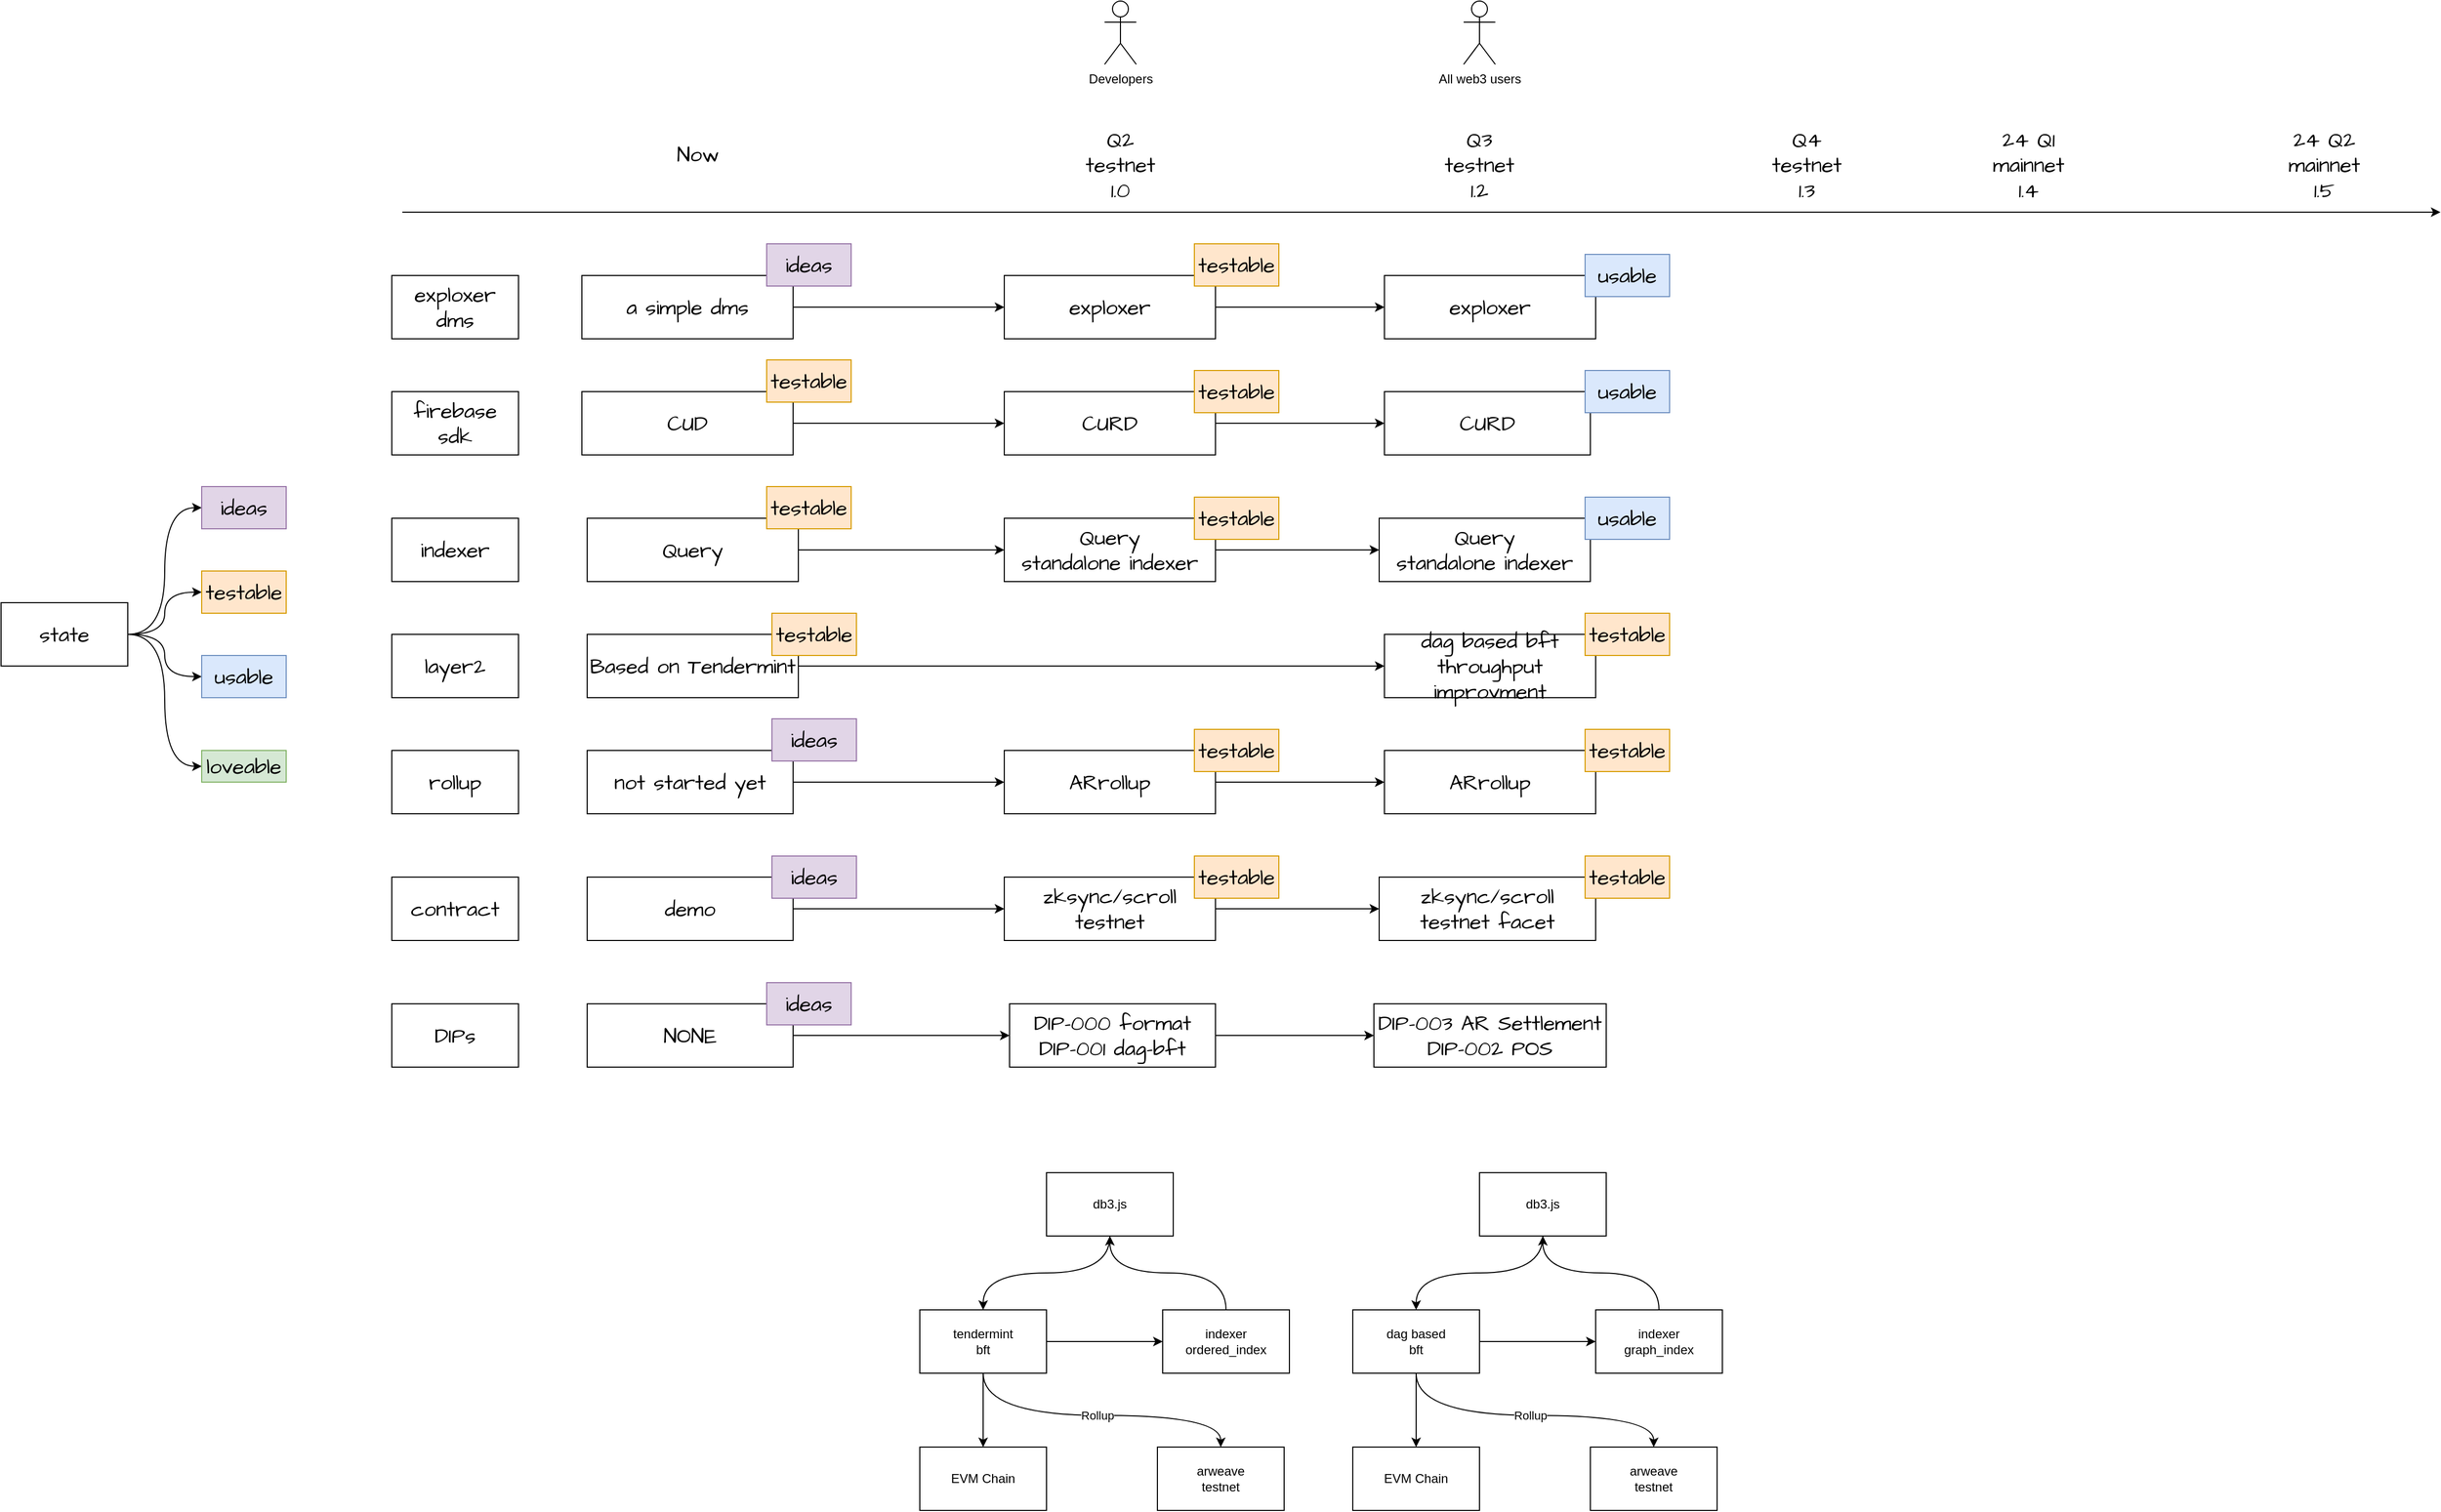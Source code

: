 <mxfile version="21.2.1" type="device">
  <diagram name="roadmp" id="sTeOyVe8UKn4-iUAQNWK">
    <mxGraphModel dx="2831" dy="2435" grid="1" gridSize="10" guides="1" tooltips="1" connect="1" arrows="1" fold="1" page="1" pageScale="1" pageWidth="850" pageHeight="1100" math="0" shadow="0">
      <root>
        <mxCell id="0" />
        <mxCell id="1" parent="0" />
        <mxCell id="mFlUejs-uAHfpHjbzsfK-1" value="rollup" style="rounded=0;whiteSpace=wrap;html=1;hachureGap=4;fontFamily=Architects Daughter;fontSource=https%3A%2F%2Ffonts.googleapis.com%2Fcss%3Ffamily%3DArchitects%2BDaughter;fontSize=20;" parent="1" vertex="1">
          <mxGeometry x="40" y="590" width="120" height="60" as="geometry" />
        </mxCell>
        <mxCell id="mFlUejs-uAHfpHjbzsfK-2" value="layer2" style="rounded=0;whiteSpace=wrap;html=1;hachureGap=4;fontFamily=Architects Daughter;fontSource=https%3A%2F%2Ffonts.googleapis.com%2Fcss%3Ffamily%3DArchitects%2BDaughter;fontSize=20;" parent="1" vertex="1">
          <mxGeometry x="40" y="480" width="120" height="60" as="geometry" />
        </mxCell>
        <mxCell id="mFlUejs-uAHfpHjbzsfK-3" value="indexer" style="rounded=0;whiteSpace=wrap;html=1;hachureGap=4;fontFamily=Architects Daughter;fontSource=https%3A%2F%2Ffonts.googleapis.com%2Fcss%3Ffamily%3DArchitects%2BDaughter;fontSize=20;" parent="1" vertex="1">
          <mxGeometry x="40" y="370" width="120" height="60" as="geometry" />
        </mxCell>
        <mxCell id="mFlUejs-uAHfpHjbzsfK-4" value="firebase&lt;br&gt;sdk" style="rounded=0;whiteSpace=wrap;html=1;hachureGap=4;fontFamily=Architects Daughter;fontSource=https%3A%2F%2Ffonts.googleapis.com%2Fcss%3Ffamily%3DArchitects%2BDaughter;fontSize=20;" parent="1" vertex="1">
          <mxGeometry x="40" y="250" width="120" height="60" as="geometry" />
        </mxCell>
        <mxCell id="mFlUejs-uAHfpHjbzsfK-5" value="contract" style="rounded=0;whiteSpace=wrap;html=1;hachureGap=4;fontFamily=Architects Daughter;fontSource=https%3A%2F%2Ffonts.googleapis.com%2Fcss%3Ffamily%3DArchitects%2BDaughter;fontSize=20;" parent="1" vertex="1">
          <mxGeometry x="40" y="710" width="120" height="60" as="geometry" />
        </mxCell>
        <mxCell id="mFlUejs-uAHfpHjbzsfK-6" value="exploxer&lt;br&gt;dms" style="rounded=0;whiteSpace=wrap;html=1;hachureGap=4;fontFamily=Architects Daughter;fontSource=https%3A%2F%2Ffonts.googleapis.com%2Fcss%3Ffamily%3DArchitects%2BDaughter;fontSize=20;" parent="1" vertex="1">
          <mxGeometry x="40" y="140" width="120" height="60" as="geometry" />
        </mxCell>
        <mxCell id="mFlUejs-uAHfpHjbzsfK-7" value="" style="endArrow=classic;html=1;rounded=0;hachureGap=4;fontFamily=Architects Daughter;fontSource=https%3A%2F%2Ffonts.googleapis.com%2Fcss%3Ffamily%3DArchitects%2BDaughter;fontSize=16;curved=1;" parent="1" edge="1">
          <mxGeometry width="50" height="50" relative="1" as="geometry">
            <mxPoint x="50" y="80" as="sourcePoint" />
            <mxPoint x="1980" y="80" as="targetPoint" />
          </mxGeometry>
        </mxCell>
        <mxCell id="mFlUejs-uAHfpHjbzsfK-8" value="Now" style="text;html=1;strokeColor=none;fillColor=none;align=center;verticalAlign=middle;whiteSpace=wrap;rounded=0;fontSize=20;fontFamily=Architects Daughter;" parent="1" vertex="1">
          <mxGeometry x="300" y="10" width="60" height="30" as="geometry" />
        </mxCell>
        <mxCell id="mFlUejs-uAHfpHjbzsfK-9" value="" style="edgeStyle=orthogonalEdgeStyle;curved=1;rounded=0;hachureGap=4;orthogonalLoop=1;jettySize=auto;html=1;fontFamily=Architects Daughter;fontSource=https%3A%2F%2Ffonts.googleapis.com%2Fcss%3Ffamily%3DArchitects%2BDaughter;fontSize=16;" parent="1" source="mFlUejs-uAHfpHjbzsfK-10" target="mFlUejs-uAHfpHjbzsfK-41" edge="1">
          <mxGeometry relative="1" as="geometry" />
        </mxCell>
        <mxCell id="mFlUejs-uAHfpHjbzsfK-10" value="a simple dms" style="rounded=0;whiteSpace=wrap;html=1;hachureGap=4;fontFamily=Architects Daughter;fontSource=https%3A%2F%2Ffonts.googleapis.com%2Fcss%3Ffamily%3DArchitects%2BDaughter;fontSize=20;" parent="1" vertex="1">
          <mxGeometry x="220" y="140" width="200" height="60" as="geometry" />
        </mxCell>
        <mxCell id="mFlUejs-uAHfpHjbzsfK-11" value="" style="edgeStyle=orthogonalEdgeStyle;curved=1;rounded=0;hachureGap=4;orthogonalLoop=1;jettySize=auto;html=1;fontFamily=Architects Daughter;fontSource=https%3A%2F%2Ffonts.googleapis.com%2Fcss%3Ffamily%3DArchitects%2BDaughter;fontSize=16;" parent="1" source="mFlUejs-uAHfpHjbzsfK-12" target="mFlUejs-uAHfpHjbzsfK-43" edge="1">
          <mxGeometry relative="1" as="geometry" />
        </mxCell>
        <mxCell id="mFlUejs-uAHfpHjbzsfK-12" value="CUD" style="rounded=0;whiteSpace=wrap;html=1;hachureGap=4;fontFamily=Architects Daughter;fontSource=https%3A%2F%2Ffonts.googleapis.com%2Fcss%3Ffamily%3DArchitects%2BDaughter;fontSize=20;" parent="1" vertex="1">
          <mxGeometry x="220" y="250" width="200" height="60" as="geometry" />
        </mxCell>
        <mxCell id="mFlUejs-uAHfpHjbzsfK-13" style="edgeStyle=orthogonalEdgeStyle;curved=1;rounded=0;hachureGap=4;orthogonalLoop=1;jettySize=auto;html=1;fontFamily=Architects Daughter;fontSource=https%3A%2F%2Ffonts.googleapis.com%2Fcss%3Ffamily%3DArchitects%2BDaughter;fontSize=16;" parent="1" source="mFlUejs-uAHfpHjbzsfK-14" target="mFlUejs-uAHfpHjbzsfK-46" edge="1">
          <mxGeometry relative="1" as="geometry" />
        </mxCell>
        <mxCell id="mFlUejs-uAHfpHjbzsfK-14" value="Query" style="rounded=0;whiteSpace=wrap;html=1;hachureGap=4;fontFamily=Architects Daughter;fontSource=https%3A%2F%2Ffonts.googleapis.com%2Fcss%3Ffamily%3DArchitects%2BDaughter;fontSize=20;" parent="1" vertex="1">
          <mxGeometry x="225" y="370" width="200" height="60" as="geometry" />
        </mxCell>
        <mxCell id="mFlUejs-uAHfpHjbzsfK-15" value="" style="edgeStyle=orthogonalEdgeStyle;curved=1;rounded=0;hachureGap=4;orthogonalLoop=1;jettySize=auto;html=1;fontFamily=Architects Daughter;fontSource=https%3A%2F%2Ffonts.googleapis.com%2Fcss%3Ffamily%3DArchitects%2BDaughter;fontSize=16;" parent="1" source="mFlUejs-uAHfpHjbzsfK-16" target="mFlUejs-uAHfpHjbzsfK-62" edge="1">
          <mxGeometry relative="1" as="geometry" />
        </mxCell>
        <mxCell id="mFlUejs-uAHfpHjbzsfK-16" value="Based on Tendermint" style="rounded=0;whiteSpace=wrap;html=1;hachureGap=4;fontFamily=Architects Daughter;fontSource=https%3A%2F%2Ffonts.googleapis.com%2Fcss%3Ffamily%3DArchitects%2BDaughter;fontSize=20;" parent="1" vertex="1">
          <mxGeometry x="225" y="480" width="200" height="60" as="geometry" />
        </mxCell>
        <mxCell id="mFlUejs-uAHfpHjbzsfK-17" value="" style="edgeStyle=orthogonalEdgeStyle;curved=1;rounded=0;hachureGap=4;orthogonalLoop=1;jettySize=auto;html=1;fontFamily=Architects Daughter;fontSource=https%3A%2F%2Ffonts.googleapis.com%2Fcss%3Ffamily%3DArchitects%2BDaughter;fontSize=16;" parent="1" source="mFlUejs-uAHfpHjbzsfK-18" target="mFlUejs-uAHfpHjbzsfK-51" edge="1">
          <mxGeometry relative="1" as="geometry" />
        </mxCell>
        <mxCell id="mFlUejs-uAHfpHjbzsfK-18" value="not started yet" style="rounded=0;whiteSpace=wrap;html=1;hachureGap=4;fontFamily=Architects Daughter;fontSource=https%3A%2F%2Ffonts.googleapis.com%2Fcss%3Ffamily%3DArchitects%2BDaughter;fontSize=20;" parent="1" vertex="1">
          <mxGeometry x="225" y="590" width="195" height="60" as="geometry" />
        </mxCell>
        <mxCell id="mFlUejs-uAHfpHjbzsfK-19" value="" style="edgeStyle=orthogonalEdgeStyle;curved=1;rounded=0;hachureGap=4;orthogonalLoop=1;jettySize=auto;html=1;fontFamily=Architects Daughter;fontSource=https%3A%2F%2Ffonts.googleapis.com%2Fcss%3Ffamily%3DArchitects%2BDaughter;fontSize=16;" parent="1" source="mFlUejs-uAHfpHjbzsfK-20" target="mFlUejs-uAHfpHjbzsfK-53" edge="1">
          <mxGeometry relative="1" as="geometry" />
        </mxCell>
        <mxCell id="mFlUejs-uAHfpHjbzsfK-20" value="demo" style="rounded=0;whiteSpace=wrap;html=1;hachureGap=4;fontFamily=Architects Daughter;fontSource=https%3A%2F%2Ffonts.googleapis.com%2Fcss%3Ffamily%3DArchitects%2BDaughter;fontSize=20;" parent="1" vertex="1">
          <mxGeometry x="225" y="710" width="195" height="60" as="geometry" />
        </mxCell>
        <mxCell id="mFlUejs-uAHfpHjbzsfK-21" value="Q2&lt;br&gt;testnet&lt;br&gt;1.0" style="text;html=1;strokeColor=none;fillColor=none;align=center;verticalAlign=middle;whiteSpace=wrap;rounded=0;fontSize=20;fontFamily=Architects Daughter;" parent="1" vertex="1">
          <mxGeometry x="700" y="20" width="60" height="30" as="geometry" />
        </mxCell>
        <mxCell id="mFlUejs-uAHfpHjbzsfK-22" value="Q3&lt;br&gt;testnet&lt;br&gt;1.2" style="text;html=1;strokeColor=none;fillColor=none;align=center;verticalAlign=middle;whiteSpace=wrap;rounded=0;fontSize=20;fontFamily=Architects Daughter;" parent="1" vertex="1">
          <mxGeometry x="1040" y="20" width="60" height="30" as="geometry" />
        </mxCell>
        <mxCell id="mFlUejs-uAHfpHjbzsfK-23" style="edgeStyle=orthogonalEdgeStyle;curved=1;rounded=0;hachureGap=4;orthogonalLoop=1;jettySize=auto;html=1;entryX=0;entryY=0.5;entryDx=0;entryDy=0;fontFamily=Architects Daughter;fontSource=https%3A%2F%2Ffonts.googleapis.com%2Fcss%3Ffamily%3DArchitects%2BDaughter;fontSize=16;" parent="1" source="mFlUejs-uAHfpHjbzsfK-27" target="mFlUejs-uAHfpHjbzsfK-28" edge="1">
          <mxGeometry relative="1" as="geometry" />
        </mxCell>
        <mxCell id="mFlUejs-uAHfpHjbzsfK-24" style="edgeStyle=orthogonalEdgeStyle;curved=1;rounded=0;hachureGap=4;orthogonalLoop=1;jettySize=auto;html=1;fontFamily=Architects Daughter;fontSource=https%3A%2F%2Ffonts.googleapis.com%2Fcss%3Ffamily%3DArchitects%2BDaughter;fontSize=16;" parent="1" source="mFlUejs-uAHfpHjbzsfK-27" target="mFlUejs-uAHfpHjbzsfK-29" edge="1">
          <mxGeometry relative="1" as="geometry" />
        </mxCell>
        <mxCell id="mFlUejs-uAHfpHjbzsfK-25" style="edgeStyle=orthogonalEdgeStyle;curved=1;rounded=0;hachureGap=4;orthogonalLoop=1;jettySize=auto;html=1;entryX=0;entryY=0.5;entryDx=0;entryDy=0;fontFamily=Architects Daughter;fontSource=https%3A%2F%2Ffonts.googleapis.com%2Fcss%3Ffamily%3DArchitects%2BDaughter;fontSize=16;" parent="1" source="mFlUejs-uAHfpHjbzsfK-27" target="mFlUejs-uAHfpHjbzsfK-30" edge="1">
          <mxGeometry relative="1" as="geometry" />
        </mxCell>
        <mxCell id="mFlUejs-uAHfpHjbzsfK-26" style="edgeStyle=orthogonalEdgeStyle;curved=1;rounded=0;hachureGap=4;orthogonalLoop=1;jettySize=auto;html=1;entryX=0;entryY=0.5;entryDx=0;entryDy=0;fontFamily=Architects Daughter;fontSource=https%3A%2F%2Ffonts.googleapis.com%2Fcss%3Ffamily%3DArchitects%2BDaughter;fontSize=16;" parent="1" source="mFlUejs-uAHfpHjbzsfK-27" target="mFlUejs-uAHfpHjbzsfK-31" edge="1">
          <mxGeometry relative="1" as="geometry" />
        </mxCell>
        <mxCell id="mFlUejs-uAHfpHjbzsfK-27" value="state" style="rounded=0;whiteSpace=wrap;html=1;hachureGap=4;fontFamily=Architects Daughter;fontSource=https%3A%2F%2Ffonts.googleapis.com%2Fcss%3Ffamily%3DArchitects%2BDaughter;fontSize=20;" parent="1" vertex="1">
          <mxGeometry x="-330" y="450" width="120" height="60" as="geometry" />
        </mxCell>
        <mxCell id="mFlUejs-uAHfpHjbzsfK-28" value="testable" style="rounded=0;whiteSpace=wrap;html=1;hachureGap=4;fontFamily=Architects Daughter;fontSource=https%3A%2F%2Ffonts.googleapis.com%2Fcss%3Ffamily%3DArchitects%2BDaughter;fontSize=20;fillColor=#ffe6cc;strokeColor=#d79b00;" parent="1" vertex="1">
          <mxGeometry x="-140" y="420" width="80" height="40" as="geometry" />
        </mxCell>
        <mxCell id="mFlUejs-uAHfpHjbzsfK-29" value="usable" style="rounded=0;whiteSpace=wrap;html=1;hachureGap=4;fontFamily=Architects Daughter;fontSource=https%3A%2F%2Ffonts.googleapis.com%2Fcss%3Ffamily%3DArchitects%2BDaughter;fontSize=20;fillColor=#dae8fc;strokeColor=#6c8ebf;" parent="1" vertex="1">
          <mxGeometry x="-140" y="500" width="80" height="40" as="geometry" />
        </mxCell>
        <mxCell id="mFlUejs-uAHfpHjbzsfK-30" value="loveable" style="rounded=0;whiteSpace=wrap;html=1;hachureGap=4;fontFamily=Architects Daughter;fontSource=https%3A%2F%2Ffonts.googleapis.com%2Fcss%3Ffamily%3DArchitects%2BDaughter;fontSize=20;fillColor=#d5e8d4;strokeColor=#82b366;" parent="1" vertex="1">
          <mxGeometry x="-140" y="590" width="80" height="30" as="geometry" />
        </mxCell>
        <mxCell id="mFlUejs-uAHfpHjbzsfK-31" value="ideas" style="rounded=0;whiteSpace=wrap;html=1;hachureGap=4;fontFamily=Architects Daughter;fontSource=https%3A%2F%2Ffonts.googleapis.com%2Fcss%3Ffamily%3DArchitects%2BDaughter;fontSize=20;fillColor=#e1d5e7;strokeColor=#9673a6;" parent="1" vertex="1">
          <mxGeometry x="-140" y="340" width="80" height="40" as="geometry" />
        </mxCell>
        <mxCell id="mFlUejs-uAHfpHjbzsfK-32" value="testable" style="rounded=0;whiteSpace=wrap;html=1;hachureGap=4;fontFamily=Architects Daughter;fontSource=https%3A%2F%2Ffonts.googleapis.com%2Fcss%3Ffamily%3DArchitects%2BDaughter;fontSize=20;fillColor=#ffe6cc;strokeColor=#d79b00;" parent="1" vertex="1">
          <mxGeometry x="395" y="220" width="80" height="40" as="geometry" />
        </mxCell>
        <mxCell id="mFlUejs-uAHfpHjbzsfK-33" value="testable" style="rounded=0;whiteSpace=wrap;html=1;hachureGap=4;fontFamily=Architects Daughter;fontSource=https%3A%2F%2Ffonts.googleapis.com%2Fcss%3Ffamily%3DArchitects%2BDaughter;fontSize=20;fillColor=#ffe6cc;strokeColor=#d79b00;" parent="1" vertex="1">
          <mxGeometry x="395" y="340" width="80" height="40" as="geometry" />
        </mxCell>
        <mxCell id="mFlUejs-uAHfpHjbzsfK-34" value="testable" style="rounded=0;whiteSpace=wrap;html=1;hachureGap=4;fontFamily=Architects Daughter;fontSource=https%3A%2F%2Ffonts.googleapis.com%2Fcss%3Ffamily%3DArchitects%2BDaughter;fontSize=20;fillColor=#ffe6cc;strokeColor=#d79b00;" parent="1" vertex="1">
          <mxGeometry x="400" y="460" width="80" height="40" as="geometry" />
        </mxCell>
        <mxCell id="mFlUejs-uAHfpHjbzsfK-35" value="ideas" style="rounded=0;whiteSpace=wrap;html=1;hachureGap=4;fontFamily=Architects Daughter;fontSource=https%3A%2F%2Ffonts.googleapis.com%2Fcss%3Ffamily%3DArchitects%2BDaughter;fontSize=20;fillColor=#e1d5e7;strokeColor=#9673a6;" parent="1" vertex="1">
          <mxGeometry x="400" y="560" width="80" height="40" as="geometry" />
        </mxCell>
        <mxCell id="mFlUejs-uAHfpHjbzsfK-36" value="&lt;span style=&quot;color: rgb(0, 0, 0); font-family: &amp;quot;Architects Daughter&amp;quot;; font-size: 20px; font-style: normal; font-variant-ligatures: normal; font-variant-caps: normal; font-weight: 400; letter-spacing: normal; orphans: 2; text-align: center; text-indent: 0px; text-transform: none; widows: 2; word-spacing: 0px; -webkit-text-stroke-width: 0px; text-decoration-thickness: initial; text-decoration-style: initial; text-decoration-color: initial; float: none; display: inline !important;&quot;&gt;ideas&lt;/span&gt;" style="rounded=0;whiteSpace=wrap;html=1;hachureGap=4;fontFamily=Architects Daughter;fontSource=https%3A%2F%2Ffonts.googleapis.com%2Fcss%3Ffamily%3DArchitects%2BDaughter;fontSize=20;fillColor=#e1d5e7;strokeColor=#9673a6;labelBackgroundColor=none;" parent="1" vertex="1">
          <mxGeometry x="400" y="690" width="80" height="40" as="geometry" />
        </mxCell>
        <mxCell id="mFlUejs-uAHfpHjbzsfK-37" value="24 Q1&lt;br&gt;mainnet&lt;br&gt;1.4" style="text;html=1;strokeColor=none;fillColor=none;align=center;verticalAlign=middle;whiteSpace=wrap;rounded=0;fontSize=20;fontFamily=Architects Daughter;" parent="1" vertex="1">
          <mxGeometry x="1560" y="20" width="60" height="30" as="geometry" />
        </mxCell>
        <mxCell id="mFlUejs-uAHfpHjbzsfK-38" value="24 Q2&lt;br&gt;mainnet&lt;br&gt;1.5" style="text;html=1;strokeColor=none;fillColor=none;align=center;verticalAlign=middle;whiteSpace=wrap;rounded=0;fontSize=20;fontFamily=Architects Daughter;" parent="1" vertex="1">
          <mxGeometry x="1810" y="20" width="120" height="30" as="geometry" />
        </mxCell>
        <mxCell id="mFlUejs-uAHfpHjbzsfK-39" value="Q4&lt;br&gt;testnet&lt;br&gt;1.3" style="text;html=1;strokeColor=none;fillColor=none;align=center;verticalAlign=middle;whiteSpace=wrap;rounded=0;fontSize=20;fontFamily=Architects Daughter;" parent="1" vertex="1">
          <mxGeometry x="1350" y="20" width="60" height="30" as="geometry" />
        </mxCell>
        <mxCell id="mFlUejs-uAHfpHjbzsfK-40" value="" style="edgeStyle=orthogonalEdgeStyle;curved=1;rounded=0;hachureGap=4;orthogonalLoop=1;jettySize=auto;html=1;fontFamily=Architects Daughter;fontSource=https%3A%2F%2Ffonts.googleapis.com%2Fcss%3Ffamily%3DArchitects%2BDaughter;fontSize=16;" parent="1" source="mFlUejs-uAHfpHjbzsfK-41" target="mFlUejs-uAHfpHjbzsfK-66" edge="1">
          <mxGeometry relative="1" as="geometry" />
        </mxCell>
        <mxCell id="mFlUejs-uAHfpHjbzsfK-41" value="exploxer" style="whiteSpace=wrap;html=1;fontSize=20;fontFamily=Architects Daughter;rounded=0;hachureGap=4;fontSource=https%3A%2F%2Ffonts.googleapis.com%2Fcss%3Ffamily%3DArchitects%2BDaughter;" parent="1" vertex="1">
          <mxGeometry x="620" y="140" width="200" height="60" as="geometry" />
        </mxCell>
        <mxCell id="mFlUejs-uAHfpHjbzsfK-42" value="" style="edgeStyle=orthogonalEdgeStyle;curved=1;rounded=0;hachureGap=4;orthogonalLoop=1;jettySize=auto;html=1;fontFamily=Architects Daughter;fontSource=https%3A%2F%2Ffonts.googleapis.com%2Fcss%3Ffamily%3DArchitects%2BDaughter;fontSize=16;" parent="1" source="mFlUejs-uAHfpHjbzsfK-43" target="mFlUejs-uAHfpHjbzsfK-65" edge="1">
          <mxGeometry relative="1" as="geometry" />
        </mxCell>
        <mxCell id="mFlUejs-uAHfpHjbzsfK-43" value="CURD" style="whiteSpace=wrap;html=1;fontSize=20;fontFamily=Architects Daughter;rounded=0;hachureGap=4;fontSource=https%3A%2F%2Ffonts.googleapis.com%2Fcss%3Ffamily%3DArchitects%2BDaughter;" parent="1" vertex="1">
          <mxGeometry x="620" y="250" width="200" height="60" as="geometry" />
        </mxCell>
        <mxCell id="mFlUejs-uAHfpHjbzsfK-44" value="testable" style="rounded=0;whiteSpace=wrap;html=1;hachureGap=4;fontFamily=Architects Daughter;fontSource=https%3A%2F%2Ffonts.googleapis.com%2Fcss%3Ffamily%3DArchitects%2BDaughter;fontSize=20;fillColor=#ffe6cc;strokeColor=#d79b00;" parent="1" vertex="1">
          <mxGeometry x="800" y="230" width="80" height="40" as="geometry" />
        </mxCell>
        <mxCell id="mFlUejs-uAHfpHjbzsfK-45" value="" style="edgeStyle=orthogonalEdgeStyle;curved=1;rounded=0;hachureGap=4;orthogonalLoop=1;jettySize=auto;html=1;fontFamily=Architects Daughter;fontSource=https%3A%2F%2Ffonts.googleapis.com%2Fcss%3Ffamily%3DArchitects%2BDaughter;fontSize=16;" parent="1" source="mFlUejs-uAHfpHjbzsfK-46" target="mFlUejs-uAHfpHjbzsfK-69" edge="1">
          <mxGeometry relative="1" as="geometry" />
        </mxCell>
        <mxCell id="mFlUejs-uAHfpHjbzsfK-46" value="Query&lt;br&gt;standalone indexer" style="whiteSpace=wrap;html=1;fontSize=20;fontFamily=Architects Daughter;rounded=0;hachureGap=4;fontSource=https%3A%2F%2Ffonts.googleapis.com%2Fcss%3Ffamily%3DArchitects%2BDaughter;" parent="1" vertex="1">
          <mxGeometry x="620" y="370" width="200" height="60" as="geometry" />
        </mxCell>
        <mxCell id="mFlUejs-uAHfpHjbzsfK-47" value="testable" style="rounded=0;whiteSpace=wrap;html=1;hachureGap=4;fontFamily=Architects Daughter;fontSource=https%3A%2F%2Ffonts.googleapis.com%2Fcss%3Ffamily%3DArchitects%2BDaughter;fontSize=20;fillColor=#ffe6cc;strokeColor=#d79b00;" parent="1" vertex="1">
          <mxGeometry x="800" y="350" width="80" height="40" as="geometry" />
        </mxCell>
        <mxCell id="mFlUejs-uAHfpHjbzsfK-48" value="testable" style="rounded=0;whiteSpace=wrap;html=1;hachureGap=4;fontFamily=Architects Daughter;fontSource=https%3A%2F%2Ffonts.googleapis.com%2Fcss%3Ffamily%3DArchitects%2BDaughter;fontSize=20;fillColor=#ffe6cc;strokeColor=#d79b00;" parent="1" vertex="1">
          <mxGeometry x="800" y="110" width="80" height="40" as="geometry" />
        </mxCell>
        <mxCell id="mFlUejs-uAHfpHjbzsfK-49" value="&lt;span style=&quot;color: rgb(0, 0, 0); font-family: &amp;quot;Architects Daughter&amp;quot;; font-size: 20px; font-style: normal; font-variant-ligatures: normal; font-variant-caps: normal; font-weight: 400; letter-spacing: normal; orphans: 2; text-align: center; text-indent: 0px; text-transform: none; widows: 2; word-spacing: 0px; -webkit-text-stroke-width: 0px; text-decoration-thickness: initial; text-decoration-style: initial; text-decoration-color: initial; float: none; display: inline !important;&quot;&gt;ideas&lt;/span&gt;" style="rounded=0;whiteSpace=wrap;html=1;hachureGap=4;fontFamily=Architects Daughter;fontSource=https%3A%2F%2Ffonts.googleapis.com%2Fcss%3Ffamily%3DArchitects%2BDaughter;fontSize=20;fillColor=#e1d5e7;strokeColor=#9673a6;labelBackgroundColor=none;" parent="1" vertex="1">
          <mxGeometry x="395" y="110" width="80" height="40" as="geometry" />
        </mxCell>
        <mxCell id="mFlUejs-uAHfpHjbzsfK-50" value="" style="edgeStyle=orthogonalEdgeStyle;curved=1;rounded=0;hachureGap=4;orthogonalLoop=1;jettySize=auto;html=1;fontFamily=Architects Daughter;fontSource=https%3A%2F%2Ffonts.googleapis.com%2Fcss%3Ffamily%3DArchitects%2BDaughter;fontSize=16;" parent="1" source="mFlUejs-uAHfpHjbzsfK-51" target="mFlUejs-uAHfpHjbzsfK-64" edge="1">
          <mxGeometry relative="1" as="geometry" />
        </mxCell>
        <mxCell id="mFlUejs-uAHfpHjbzsfK-51" value="ARrollup" style="whiteSpace=wrap;html=1;fontSize=20;fontFamily=Architects Daughter;rounded=0;hachureGap=4;fontSource=https%3A%2F%2Ffonts.googleapis.com%2Fcss%3Ffamily%3DArchitects%2BDaughter;" parent="1" vertex="1">
          <mxGeometry x="620" y="590" width="200" height="60" as="geometry" />
        </mxCell>
        <mxCell id="mFlUejs-uAHfpHjbzsfK-52" value="" style="edgeStyle=orthogonalEdgeStyle;curved=1;rounded=0;hachureGap=4;orthogonalLoop=1;jettySize=auto;html=1;fontFamily=Architects Daughter;fontSource=https%3A%2F%2Ffonts.googleapis.com%2Fcss%3Ffamily%3DArchitects%2BDaughter;fontSize=16;" parent="1" source="mFlUejs-uAHfpHjbzsfK-53" target="mFlUejs-uAHfpHjbzsfK-71" edge="1">
          <mxGeometry relative="1" as="geometry" />
        </mxCell>
        <mxCell id="mFlUejs-uAHfpHjbzsfK-53" value="zksync/scroll&lt;br&gt;testnet" style="whiteSpace=wrap;html=1;fontSize=20;fontFamily=Architects Daughter;rounded=0;hachureGap=4;fontSource=https%3A%2F%2Ffonts.googleapis.com%2Fcss%3Ffamily%3DArchitects%2BDaughter;" parent="1" vertex="1">
          <mxGeometry x="620" y="710" width="200" height="60" as="geometry" />
        </mxCell>
        <mxCell id="mFlUejs-uAHfpHjbzsfK-54" value="testable" style="rounded=0;whiteSpace=wrap;html=1;hachureGap=4;fontFamily=Architects Daughter;fontSource=https%3A%2F%2Ffonts.googleapis.com%2Fcss%3Ffamily%3DArchitects%2BDaughter;fontSize=20;fillColor=#ffe6cc;strokeColor=#d79b00;" parent="1" vertex="1">
          <mxGeometry x="800" y="570" width="80" height="40" as="geometry" />
        </mxCell>
        <mxCell id="mFlUejs-uAHfpHjbzsfK-55" value="testable" style="rounded=0;whiteSpace=wrap;html=1;hachureGap=4;fontFamily=Architects Daughter;fontSource=https%3A%2F%2Ffonts.googleapis.com%2Fcss%3Ffamily%3DArchitects%2BDaughter;fontSize=20;fillColor=#ffe6cc;strokeColor=#d79b00;" parent="1" vertex="1">
          <mxGeometry x="800" y="690" width="80" height="40" as="geometry" />
        </mxCell>
        <mxCell id="mFlUejs-uAHfpHjbzsfK-56" value="DIPs" style="rounded=0;whiteSpace=wrap;html=1;hachureGap=4;fontFamily=Architects Daughter;fontSource=https%3A%2F%2Ffonts.googleapis.com%2Fcss%3Ffamily%3DArchitects%2BDaughter;fontSize=20;" parent="1" vertex="1">
          <mxGeometry x="40" y="830" width="120" height="60" as="geometry" />
        </mxCell>
        <mxCell id="mFlUejs-uAHfpHjbzsfK-57" value="" style="edgeStyle=orthogonalEdgeStyle;curved=1;rounded=0;hachureGap=4;orthogonalLoop=1;jettySize=auto;html=1;fontFamily=Architects Daughter;fontSource=https%3A%2F%2Ffonts.googleapis.com%2Fcss%3Ffamily%3DArchitects%2BDaughter;fontSize=16;" parent="1" source="mFlUejs-uAHfpHjbzsfK-58" target="mFlUejs-uAHfpHjbzsfK-61" edge="1">
          <mxGeometry relative="1" as="geometry" />
        </mxCell>
        <mxCell id="mFlUejs-uAHfpHjbzsfK-58" value="NONE" style="rounded=0;whiteSpace=wrap;html=1;hachureGap=4;fontFamily=Architects Daughter;fontSource=https%3A%2F%2Ffonts.googleapis.com%2Fcss%3Ffamily%3DArchitects%2BDaughter;fontSize=20;" parent="1" vertex="1">
          <mxGeometry x="225" y="830" width="195" height="60" as="geometry" />
        </mxCell>
        <mxCell id="mFlUejs-uAHfpHjbzsfK-59" value="&lt;span style=&quot;color: rgb(0, 0, 0); font-family: &amp;quot;Architects Daughter&amp;quot;; font-size: 20px; font-style: normal; font-variant-ligatures: normal; font-variant-caps: normal; font-weight: 400; letter-spacing: normal; orphans: 2; text-align: center; text-indent: 0px; text-transform: none; widows: 2; word-spacing: 0px; -webkit-text-stroke-width: 0px; text-decoration-thickness: initial; text-decoration-style: initial; text-decoration-color: initial; float: none; display: inline !important;&quot;&gt;ideas&lt;/span&gt;" style="rounded=0;whiteSpace=wrap;html=1;hachureGap=4;fontFamily=Architects Daughter;fontSource=https%3A%2F%2Ffonts.googleapis.com%2Fcss%3Ffamily%3DArchitects%2BDaughter;fontSize=20;fillColor=#e1d5e7;strokeColor=#9673a6;labelBackgroundColor=none;" parent="1" vertex="1">
          <mxGeometry x="395" y="810" width="80" height="40" as="geometry" />
        </mxCell>
        <mxCell id="mFlUejs-uAHfpHjbzsfK-60" value="" style="edgeStyle=orthogonalEdgeStyle;curved=1;rounded=0;hachureGap=4;orthogonalLoop=1;jettySize=auto;html=1;fontFamily=Architects Daughter;fontSource=https%3A%2F%2Ffonts.googleapis.com%2Fcss%3Ffamily%3DArchitects%2BDaughter;fontSize=16;" parent="1" source="mFlUejs-uAHfpHjbzsfK-61" target="mFlUejs-uAHfpHjbzsfK-74" edge="1">
          <mxGeometry relative="1" as="geometry" />
        </mxCell>
        <mxCell id="mFlUejs-uAHfpHjbzsfK-61" value="DIP-000 format&lt;br&gt;DIP-001 dag-bft" style="rounded=0;whiteSpace=wrap;html=1;hachureGap=4;fontFamily=Architects Daughter;fontSource=https%3A%2F%2Ffonts.googleapis.com%2Fcss%3Ffamily%3DArchitects%2BDaughter;fontSize=20;" parent="1" vertex="1">
          <mxGeometry x="625" y="830" width="195" height="60" as="geometry" />
        </mxCell>
        <mxCell id="mFlUejs-uAHfpHjbzsfK-62" value="dag based bft&lt;br&gt;throughput improvment" style="whiteSpace=wrap;html=1;fontSize=20;fontFamily=Architects Daughter;rounded=0;hachureGap=4;fontSource=https%3A%2F%2Ffonts.googleapis.com%2Fcss%3Ffamily%3DArchitects%2BDaughter;" parent="1" vertex="1">
          <mxGeometry x="980" y="480" width="200" height="60" as="geometry" />
        </mxCell>
        <mxCell id="mFlUejs-uAHfpHjbzsfK-63" value="testable" style="rounded=0;whiteSpace=wrap;html=1;hachureGap=4;fontFamily=Architects Daughter;fontSource=https%3A%2F%2Ffonts.googleapis.com%2Fcss%3Ffamily%3DArchitects%2BDaughter;fontSize=20;fillColor=#ffe6cc;strokeColor=#d79b00;" parent="1" vertex="1">
          <mxGeometry x="1170" y="460" width="80" height="40" as="geometry" />
        </mxCell>
        <mxCell id="mFlUejs-uAHfpHjbzsfK-64" value="ARrollup" style="whiteSpace=wrap;html=1;fontSize=20;fontFamily=Architects Daughter;rounded=0;hachureGap=4;fontSource=https%3A%2F%2Ffonts.googleapis.com%2Fcss%3Ffamily%3DArchitects%2BDaughter;" parent="1" vertex="1">
          <mxGeometry x="980" y="590" width="200" height="60" as="geometry" />
        </mxCell>
        <mxCell id="mFlUejs-uAHfpHjbzsfK-65" value="CURD" style="whiteSpace=wrap;html=1;fontSize=20;fontFamily=Architects Daughter;rounded=0;hachureGap=4;fontSource=https%3A%2F%2Ffonts.googleapis.com%2Fcss%3Ffamily%3DArchitects%2BDaughter;" parent="1" vertex="1">
          <mxGeometry x="980" y="250" width="195" height="60" as="geometry" />
        </mxCell>
        <mxCell id="mFlUejs-uAHfpHjbzsfK-66" value="exploxer" style="whiteSpace=wrap;html=1;fontSize=20;fontFamily=Architects Daughter;rounded=0;hachureGap=4;fontSource=https%3A%2F%2Ffonts.googleapis.com%2Fcss%3Ffamily%3DArchitects%2BDaughter;" parent="1" vertex="1">
          <mxGeometry x="980" y="140" width="200" height="60" as="geometry" />
        </mxCell>
        <mxCell id="mFlUejs-uAHfpHjbzsfK-67" value="usable" style="rounded=0;whiteSpace=wrap;html=1;hachureGap=4;fontFamily=Architects Daughter;fontSource=https%3A%2F%2Ffonts.googleapis.com%2Fcss%3Ffamily%3DArchitects%2BDaughter;fontSize=20;fillColor=#dae8fc;strokeColor=#6c8ebf;" parent="1" vertex="1">
          <mxGeometry x="1170" y="120" width="80" height="40" as="geometry" />
        </mxCell>
        <mxCell id="mFlUejs-uAHfpHjbzsfK-68" value="usable" style="rounded=0;whiteSpace=wrap;html=1;hachureGap=4;fontFamily=Architects Daughter;fontSource=https%3A%2F%2Ffonts.googleapis.com%2Fcss%3Ffamily%3DArchitects%2BDaughter;fontSize=20;fillColor=#dae8fc;strokeColor=#6c8ebf;" parent="1" vertex="1">
          <mxGeometry x="1170" y="230" width="80" height="40" as="geometry" />
        </mxCell>
        <mxCell id="mFlUejs-uAHfpHjbzsfK-69" value="Query&lt;br style=&quot;border-color: var(--border-color);&quot;&gt;standalone indexer" style="whiteSpace=wrap;html=1;fontSize=20;fontFamily=Architects Daughter;rounded=0;hachureGap=4;fontSource=https%3A%2F%2Ffonts.googleapis.com%2Fcss%3Ffamily%3DArchitects%2BDaughter;" parent="1" vertex="1">
          <mxGeometry x="975" y="370" width="200" height="60" as="geometry" />
        </mxCell>
        <mxCell id="mFlUejs-uAHfpHjbzsfK-70" value="usable" style="rounded=0;whiteSpace=wrap;html=1;hachureGap=4;fontFamily=Architects Daughter;fontSource=https%3A%2F%2Ffonts.googleapis.com%2Fcss%3Ffamily%3DArchitects%2BDaughter;fontSize=20;fillColor=#dae8fc;strokeColor=#6c8ebf;" parent="1" vertex="1">
          <mxGeometry x="1170" y="350" width="80" height="40" as="geometry" />
        </mxCell>
        <mxCell id="mFlUejs-uAHfpHjbzsfK-71" value="zksync/scroll&lt;br style=&quot;border-color: var(--border-color);&quot;&gt;testnet facet" style="whiteSpace=wrap;html=1;fontSize=20;fontFamily=Architects Daughter;rounded=0;hachureGap=4;fontSource=https%3A%2F%2Ffonts.googleapis.com%2Fcss%3Ffamily%3DArchitects%2BDaughter;" parent="1" vertex="1">
          <mxGeometry x="975" y="710" width="205" height="60" as="geometry" />
        </mxCell>
        <mxCell id="mFlUejs-uAHfpHjbzsfK-72" value="testable" style="rounded=0;whiteSpace=wrap;html=1;hachureGap=4;fontFamily=Architects Daughter;fontSource=https%3A%2F%2Ffonts.googleapis.com%2Fcss%3Ffamily%3DArchitects%2BDaughter;fontSize=20;fillColor=#ffe6cc;strokeColor=#d79b00;" parent="1" vertex="1">
          <mxGeometry x="1170" y="570" width="80" height="40" as="geometry" />
        </mxCell>
        <mxCell id="mFlUejs-uAHfpHjbzsfK-73" value="testable" style="rounded=0;whiteSpace=wrap;html=1;hachureGap=4;fontFamily=Architects Daughter;fontSource=https%3A%2F%2Ffonts.googleapis.com%2Fcss%3Ffamily%3DArchitects%2BDaughter;fontSize=20;fillColor=#ffe6cc;strokeColor=#d79b00;" parent="1" vertex="1">
          <mxGeometry x="1170" y="690" width="80" height="40" as="geometry" />
        </mxCell>
        <mxCell id="mFlUejs-uAHfpHjbzsfK-74" value="DIP-003 AR Settlement&lt;br&gt;DIP-002 POS" style="whiteSpace=wrap;html=1;fontSize=20;fontFamily=Architects Daughter;rounded=0;hachureGap=4;fontSource=https%3A%2F%2Ffonts.googleapis.com%2Fcss%3Ffamily%3DArchitects%2BDaughter;" parent="1" vertex="1">
          <mxGeometry x="970" y="830" width="220" height="60" as="geometry" />
        </mxCell>
        <mxCell id="PhgTHtDOU9vg5T1Cybui-6" style="edgeStyle=orthogonalEdgeStyle;rounded=0;orthogonalLoop=1;jettySize=auto;html=1;" edge="1" parent="1" source="PhgTHtDOU9vg5T1Cybui-1" target="PhgTHtDOU9vg5T1Cybui-4">
          <mxGeometry relative="1" as="geometry" />
        </mxCell>
        <mxCell id="PhgTHtDOU9vg5T1Cybui-8" value="Rollup" style="edgeStyle=orthogonalEdgeStyle;curved=1;rounded=0;orthogonalLoop=1;jettySize=auto;html=1;" edge="1" parent="1" source="PhgTHtDOU9vg5T1Cybui-1" target="PhgTHtDOU9vg5T1Cybui-5">
          <mxGeometry relative="1" as="geometry">
            <Array as="points">
              <mxPoint x="600" y="1220" />
              <mxPoint x="825" y="1220" />
            </Array>
          </mxGeometry>
        </mxCell>
        <mxCell id="PhgTHtDOU9vg5T1Cybui-12" style="edgeStyle=orthogonalEdgeStyle;curved=1;rounded=0;orthogonalLoop=1;jettySize=auto;html=1;" edge="1" parent="1" source="PhgTHtDOU9vg5T1Cybui-1" target="PhgTHtDOU9vg5T1Cybui-11">
          <mxGeometry relative="1" as="geometry" />
        </mxCell>
        <mxCell id="PhgTHtDOU9vg5T1Cybui-1" value="tendermint&lt;br&gt;bft" style="rounded=0;whiteSpace=wrap;html=1;" vertex="1" parent="1">
          <mxGeometry x="540" y="1120" width="120" height="60" as="geometry" />
        </mxCell>
        <mxCell id="PhgTHtDOU9vg5T1Cybui-9" style="edgeStyle=orthogonalEdgeStyle;curved=1;rounded=0;orthogonalLoop=1;jettySize=auto;html=1;" edge="1" parent="1" source="PhgTHtDOU9vg5T1Cybui-3" target="PhgTHtDOU9vg5T1Cybui-1">
          <mxGeometry relative="1" as="geometry" />
        </mxCell>
        <mxCell id="PhgTHtDOU9vg5T1Cybui-3" value="db3.js" style="rounded=0;whiteSpace=wrap;html=1;" vertex="1" parent="1">
          <mxGeometry x="660" y="990" width="120" height="60" as="geometry" />
        </mxCell>
        <mxCell id="PhgTHtDOU9vg5T1Cybui-10" style="edgeStyle=orthogonalEdgeStyle;curved=1;rounded=0;orthogonalLoop=1;jettySize=auto;html=1;" edge="1" parent="1" source="PhgTHtDOU9vg5T1Cybui-4" target="PhgTHtDOU9vg5T1Cybui-3">
          <mxGeometry relative="1" as="geometry" />
        </mxCell>
        <mxCell id="PhgTHtDOU9vg5T1Cybui-4" value="indexer&lt;br&gt;ordered_index" style="rounded=0;whiteSpace=wrap;html=1;" vertex="1" parent="1">
          <mxGeometry x="770" y="1120" width="120" height="60" as="geometry" />
        </mxCell>
        <mxCell id="PhgTHtDOU9vg5T1Cybui-5" value="arweave&lt;br&gt;testnet" style="rounded=0;whiteSpace=wrap;html=1;" vertex="1" parent="1">
          <mxGeometry x="765" y="1250" width="120" height="60" as="geometry" />
        </mxCell>
        <mxCell id="PhgTHtDOU9vg5T1Cybui-11" value="EVM Chain&lt;br&gt;" style="rounded=0;whiteSpace=wrap;html=1;" vertex="1" parent="1">
          <mxGeometry x="540" y="1250" width="120" height="60" as="geometry" />
        </mxCell>
        <mxCell id="PhgTHtDOU9vg5T1Cybui-13" style="edgeStyle=orthogonalEdgeStyle;rounded=0;orthogonalLoop=1;jettySize=auto;html=1;" edge="1" parent="1" source="PhgTHtDOU9vg5T1Cybui-16" target="PhgTHtDOU9vg5T1Cybui-20">
          <mxGeometry relative="1" as="geometry" />
        </mxCell>
        <mxCell id="PhgTHtDOU9vg5T1Cybui-14" value="Rollup" style="edgeStyle=orthogonalEdgeStyle;curved=1;rounded=0;orthogonalLoop=1;jettySize=auto;html=1;" edge="1" parent="1" source="PhgTHtDOU9vg5T1Cybui-16" target="PhgTHtDOU9vg5T1Cybui-21">
          <mxGeometry relative="1" as="geometry">
            <Array as="points">
              <mxPoint x="1010" y="1220" />
              <mxPoint x="1235" y="1220" />
            </Array>
          </mxGeometry>
        </mxCell>
        <mxCell id="PhgTHtDOU9vg5T1Cybui-15" style="edgeStyle=orthogonalEdgeStyle;curved=1;rounded=0;orthogonalLoop=1;jettySize=auto;html=1;" edge="1" parent="1" source="PhgTHtDOU9vg5T1Cybui-16" target="PhgTHtDOU9vg5T1Cybui-22">
          <mxGeometry relative="1" as="geometry" />
        </mxCell>
        <mxCell id="PhgTHtDOU9vg5T1Cybui-16" value="dag based&lt;br&gt;bft" style="rounded=0;whiteSpace=wrap;html=1;" vertex="1" parent="1">
          <mxGeometry x="950" y="1120" width="120" height="60" as="geometry" />
        </mxCell>
        <mxCell id="PhgTHtDOU9vg5T1Cybui-17" style="edgeStyle=orthogonalEdgeStyle;curved=1;rounded=0;orthogonalLoop=1;jettySize=auto;html=1;" edge="1" parent="1" source="PhgTHtDOU9vg5T1Cybui-18" target="PhgTHtDOU9vg5T1Cybui-16">
          <mxGeometry relative="1" as="geometry" />
        </mxCell>
        <mxCell id="PhgTHtDOU9vg5T1Cybui-18" value="db3.js" style="rounded=0;whiteSpace=wrap;html=1;" vertex="1" parent="1">
          <mxGeometry x="1070" y="990" width="120" height="60" as="geometry" />
        </mxCell>
        <mxCell id="PhgTHtDOU9vg5T1Cybui-19" style="edgeStyle=orthogonalEdgeStyle;curved=1;rounded=0;orthogonalLoop=1;jettySize=auto;html=1;" edge="1" parent="1" source="PhgTHtDOU9vg5T1Cybui-20" target="PhgTHtDOU9vg5T1Cybui-18">
          <mxGeometry relative="1" as="geometry" />
        </mxCell>
        <mxCell id="PhgTHtDOU9vg5T1Cybui-20" value="indexer&lt;br&gt;graph_index" style="rounded=0;whiteSpace=wrap;html=1;" vertex="1" parent="1">
          <mxGeometry x="1180" y="1120" width="120" height="60" as="geometry" />
        </mxCell>
        <mxCell id="PhgTHtDOU9vg5T1Cybui-21" value="arweave&lt;br&gt;testnet" style="rounded=0;whiteSpace=wrap;html=1;" vertex="1" parent="1">
          <mxGeometry x="1175" y="1250" width="120" height="60" as="geometry" />
        </mxCell>
        <mxCell id="PhgTHtDOU9vg5T1Cybui-22" value="EVM Chain&lt;br&gt;" style="rounded=0;whiteSpace=wrap;html=1;" vertex="1" parent="1">
          <mxGeometry x="950" y="1250" width="120" height="60" as="geometry" />
        </mxCell>
        <mxCell id="PhgTHtDOU9vg5T1Cybui-23" style="edgeStyle=orthogonalEdgeStyle;curved=1;rounded=0;orthogonalLoop=1;jettySize=auto;html=1;exitX=0.5;exitY=1;exitDx=0;exitDy=0;" edge="1" parent="1" source="mFlUejs-uAHfpHjbzsfK-49" target="mFlUejs-uAHfpHjbzsfK-49">
          <mxGeometry relative="1" as="geometry" />
        </mxCell>
        <mxCell id="PhgTHtDOU9vg5T1Cybui-25" value="Developers" style="shape=umlActor;verticalLabelPosition=bottom;verticalAlign=top;html=1;outlineConnect=0;" vertex="1" parent="1">
          <mxGeometry x="715" y="-120" width="30" height="60" as="geometry" />
        </mxCell>
        <mxCell id="PhgTHtDOU9vg5T1Cybui-26" value="All web3 users" style="shape=umlActor;verticalLabelPosition=bottom;verticalAlign=top;html=1;outlineConnect=0;" vertex="1" parent="1">
          <mxGeometry x="1055" y="-120" width="30" height="60" as="geometry" />
        </mxCell>
      </root>
    </mxGraphModel>
  </diagram>
</mxfile>
